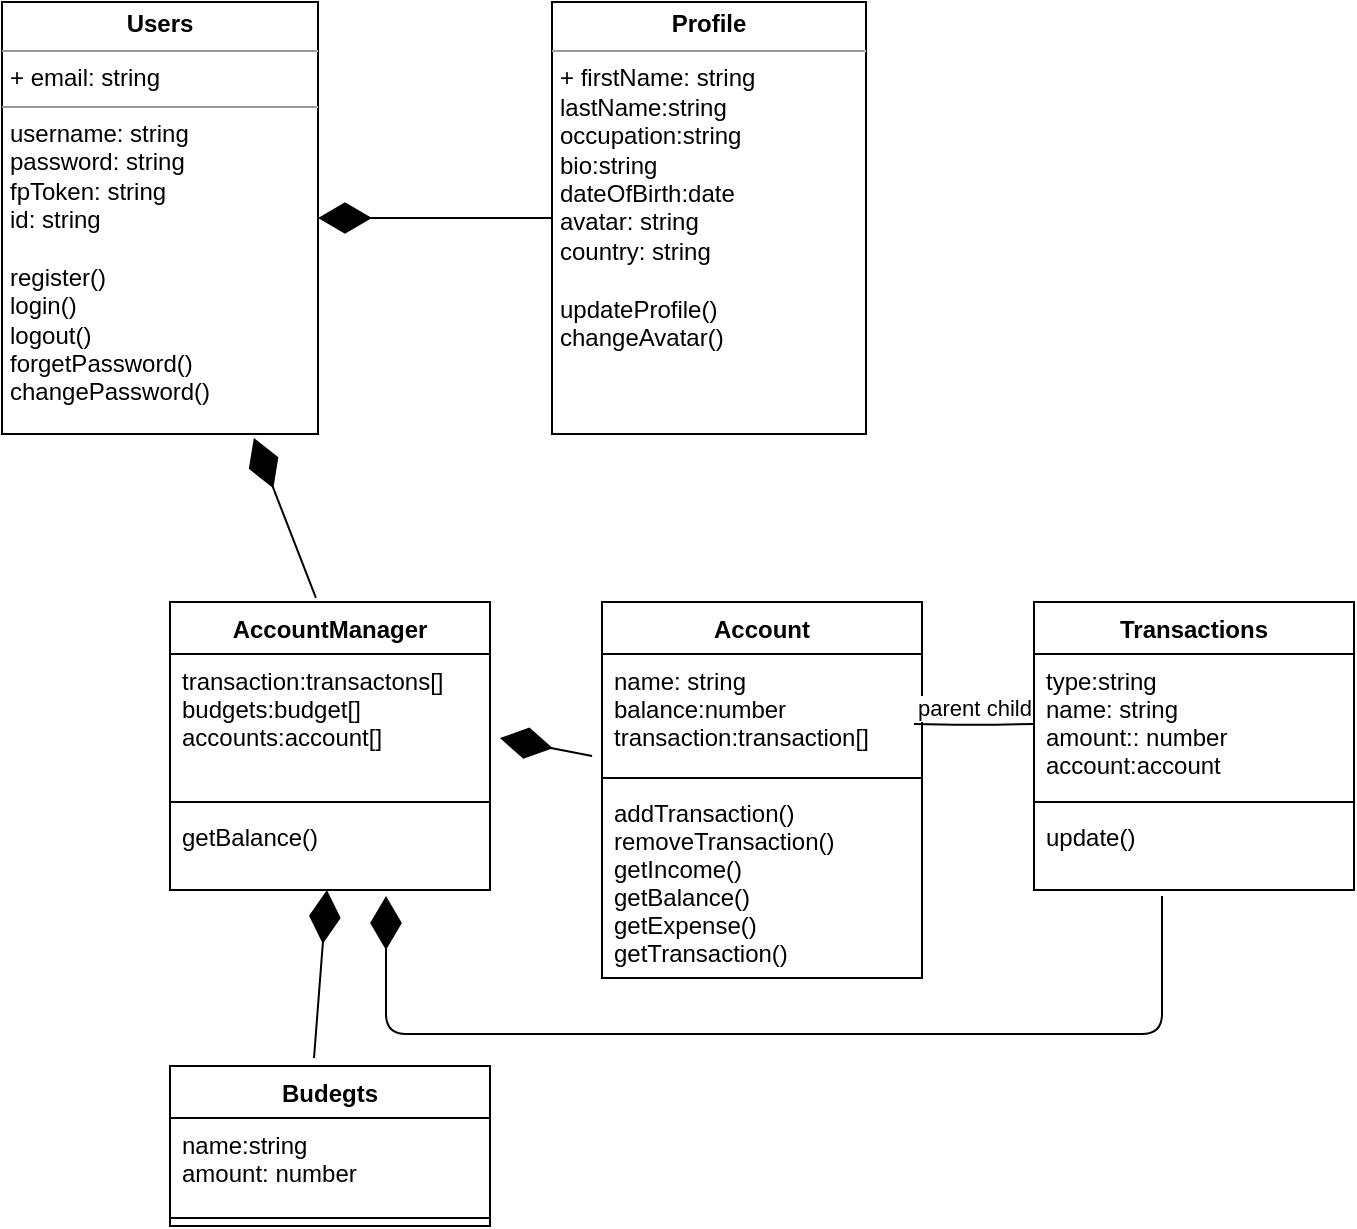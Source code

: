 <mxfile version="14.2.9" type="device"><diagram id="1mXkebp7Yj5oH23X3YE_" name="Page-1"><mxGraphModel dx="1406" dy="1912" grid="1" gridSize="12" guides="1" tooltips="1" connect="1" arrows="1" fold="1" page="1" pageScale="1" pageWidth="827" pageHeight="1169" math="0" shadow="0"><root><mxCell id="0"/><mxCell id="1" parent="0"/><mxCell id="dQaqSQpb89zwJNbQKmp0-2" value="&lt;p style=&quot;margin: 0px ; margin-top: 4px ; text-align: center&quot;&gt;&lt;b&gt;Users&lt;/b&gt;&lt;/p&gt;&lt;hr size=&quot;1&quot;&gt;&lt;p style=&quot;margin: 0px ; margin-left: 4px&quot;&gt;+ email: string&lt;/p&gt;&lt;hr size=&quot;1&quot;&gt;&lt;p style=&quot;margin: 0px ; margin-left: 4px&quot;&gt;username: string&lt;/p&gt;&lt;p style=&quot;margin: 0px ; margin-left: 4px&quot;&gt;password: string&lt;/p&gt;&lt;p style=&quot;margin: 0px ; margin-left: 4px&quot;&gt;fpToken: string&lt;/p&gt;&lt;p style=&quot;margin: 0px ; margin-left: 4px&quot;&gt;id: string&lt;/p&gt;&lt;p style=&quot;margin: 0px ; margin-left: 4px&quot;&gt;&lt;br&gt;&lt;/p&gt;&lt;p style=&quot;margin: 0px ; margin-left: 4px&quot;&gt;register()&lt;/p&gt;&lt;p style=&quot;margin: 0px ; margin-left: 4px&quot;&gt;login()&lt;/p&gt;&lt;p style=&quot;margin: 0px ; margin-left: 4px&quot;&gt;logout()&lt;/p&gt;&lt;p style=&quot;margin: 0px ; margin-left: 4px&quot;&gt;forgetPassword()&lt;/p&gt;&lt;p style=&quot;margin: 0px ; margin-left: 4px&quot;&gt;changePassword()&lt;/p&gt;&lt;p style=&quot;margin: 0px ; margin-left: 4px&quot;&gt;&lt;br&gt;&lt;/p&gt;" style="verticalAlign=top;align=left;overflow=fill;fontSize=12;fontFamily=Helvetica;html=1;" vertex="1" parent="1"><mxGeometry x="60" y="-1116" width="158" height="216" as="geometry"/></mxCell><mxCell id="dQaqSQpb89zwJNbQKmp0-3" value="&lt;p style=&quot;margin: 0px ; margin-top: 4px ; text-align: center&quot;&gt;&lt;b&gt;Profile&lt;/b&gt;&lt;/p&gt;&lt;hr size=&quot;1&quot;&gt;&lt;p style=&quot;margin: 0px ; margin-left: 4px&quot;&gt;+ firstName: string&lt;/p&gt;&lt;p style=&quot;margin: 0px ; margin-left: 4px&quot;&gt;lastName:string&lt;/p&gt;&lt;p style=&quot;margin: 0px ; margin-left: 4px&quot;&gt;occupation:string&lt;/p&gt;&lt;p style=&quot;margin: 0px ; margin-left: 4px&quot;&gt;bio:string&lt;/p&gt;&lt;p style=&quot;margin: 0px ; margin-left: 4px&quot;&gt;dateOfBirth:date&lt;/p&gt;&lt;p style=&quot;margin: 0px ; margin-left: 4px&quot;&gt;avatar: string&lt;/p&gt;&lt;p style=&quot;margin: 0px ; margin-left: 4px&quot;&gt;country: string&lt;/p&gt;&lt;p style=&quot;margin: 0px ; margin-left: 4px&quot;&gt;&lt;span&gt;&lt;br&gt;&lt;/span&gt;&lt;/p&gt;&lt;p style=&quot;margin: 0px ; margin-left: 4px&quot;&gt;&lt;span&gt;updateProfile()&lt;/span&gt;&lt;br&gt;&lt;/p&gt;&lt;p style=&quot;margin: 0px ; margin-left: 4px&quot;&gt;changeAvatar()&lt;/p&gt;&lt;p style=&quot;margin: 0px ; margin-left: 4px&quot;&gt;&lt;br&gt;&lt;/p&gt;" style="verticalAlign=top;align=left;overflow=fill;fontSize=12;fontFamily=Helvetica;html=1;" vertex="1" parent="1"><mxGeometry x="335" y="-1116" width="157" height="216" as="geometry"/></mxCell><mxCell id="dQaqSQpb89zwJNbQKmp0-6" value="AccountManager" style="swimlane;fontStyle=1;align=center;verticalAlign=top;childLayout=stackLayout;horizontal=1;startSize=26;horizontalStack=0;resizeParent=1;resizeParentMax=0;resizeLast=0;collapsible=1;marginBottom=0;" vertex="1" parent="1"><mxGeometry x="144" y="-816" width="160" height="144" as="geometry"/></mxCell><mxCell id="dQaqSQpb89zwJNbQKmp0-7" value="transaction:transactons[]&#10;budgets:budget[]&#10;accounts:account[]" style="text;strokeColor=none;fillColor=none;align=left;verticalAlign=top;spacingLeft=4;spacingRight=4;overflow=hidden;rotatable=0;points=[[0,0.5],[1,0.5]];portConstraint=eastwest;" vertex="1" parent="dQaqSQpb89zwJNbQKmp0-6"><mxGeometry y="26" width="160" height="70" as="geometry"/></mxCell><mxCell id="dQaqSQpb89zwJNbQKmp0-8" value="" style="line;strokeWidth=1;fillColor=none;align=left;verticalAlign=middle;spacingTop=-1;spacingLeft=3;spacingRight=3;rotatable=0;labelPosition=right;points=[];portConstraint=eastwest;" vertex="1" parent="dQaqSQpb89zwJNbQKmp0-6"><mxGeometry y="96" width="160" height="8" as="geometry"/></mxCell><mxCell id="dQaqSQpb89zwJNbQKmp0-9" value="getBalance()" style="text;strokeColor=none;fillColor=none;align=left;verticalAlign=top;spacingLeft=4;spacingRight=4;overflow=hidden;rotatable=0;points=[[0,0.5],[1,0.5]];portConstraint=eastwest;" vertex="1" parent="dQaqSQpb89zwJNbQKmp0-6"><mxGeometry y="104" width="160" height="40" as="geometry"/></mxCell><mxCell id="dQaqSQpb89zwJNbQKmp0-10" value="Account" style="swimlane;fontStyle=1;align=center;verticalAlign=top;childLayout=stackLayout;horizontal=1;startSize=26;horizontalStack=0;resizeParent=1;resizeParentMax=0;resizeLast=0;collapsible=1;marginBottom=0;" vertex="1" parent="1"><mxGeometry x="360" y="-816" width="160" height="188" as="geometry"/></mxCell><mxCell id="dQaqSQpb89zwJNbQKmp0-11" value="name: string&#10;balance:number&#10;transaction:transaction[]" style="text;strokeColor=none;fillColor=none;align=left;verticalAlign=top;spacingLeft=4;spacingRight=4;overflow=hidden;rotatable=0;points=[[0,0.5],[1,0.5]];portConstraint=eastwest;" vertex="1" parent="dQaqSQpb89zwJNbQKmp0-10"><mxGeometry y="26" width="160" height="58" as="geometry"/></mxCell><mxCell id="dQaqSQpb89zwJNbQKmp0-12" value="" style="line;strokeWidth=1;fillColor=none;align=left;verticalAlign=middle;spacingTop=-1;spacingLeft=3;spacingRight=3;rotatable=0;labelPosition=right;points=[];portConstraint=eastwest;" vertex="1" parent="dQaqSQpb89zwJNbQKmp0-10"><mxGeometry y="84" width="160" height="8" as="geometry"/></mxCell><mxCell id="dQaqSQpb89zwJNbQKmp0-13" value="addTransaction()&#10;removeTransaction()&#10;getIncome()&#10;getBalance()&#10;getExpense()&#10;getTransaction()" style="text;strokeColor=none;fillColor=none;align=left;verticalAlign=top;spacingLeft=4;spacingRight=4;overflow=hidden;rotatable=0;points=[[0,0.5],[1,0.5]];portConstraint=eastwest;" vertex="1" parent="dQaqSQpb89zwJNbQKmp0-10"><mxGeometry y="92" width="160" height="96" as="geometry"/></mxCell><mxCell id="dQaqSQpb89zwJNbQKmp0-14" value="Transactions" style="swimlane;fontStyle=1;align=center;verticalAlign=top;childLayout=stackLayout;horizontal=1;startSize=26;horizontalStack=0;resizeParent=1;resizeParentMax=0;resizeLast=0;collapsible=1;marginBottom=0;" vertex="1" parent="1"><mxGeometry x="576" y="-816" width="160" height="144" as="geometry"/></mxCell><mxCell id="dQaqSQpb89zwJNbQKmp0-15" value="type:string&#10;name: string&#10;amount:: number&#10;account:account" style="text;strokeColor=none;fillColor=none;align=left;verticalAlign=top;spacingLeft=4;spacingRight=4;overflow=hidden;rotatable=0;points=[[0,0.5],[1,0.5]];portConstraint=eastwest;" vertex="1" parent="dQaqSQpb89zwJNbQKmp0-14"><mxGeometry y="26" width="160" height="70" as="geometry"/></mxCell><mxCell id="dQaqSQpb89zwJNbQKmp0-16" value="" style="line;strokeWidth=1;fillColor=none;align=left;verticalAlign=middle;spacingTop=-1;spacingLeft=3;spacingRight=3;rotatable=0;labelPosition=right;points=[];portConstraint=eastwest;" vertex="1" parent="dQaqSQpb89zwJNbQKmp0-14"><mxGeometry y="96" width="160" height="8" as="geometry"/></mxCell><mxCell id="dQaqSQpb89zwJNbQKmp0-17" value="update()" style="text;strokeColor=none;fillColor=none;align=left;verticalAlign=top;spacingLeft=4;spacingRight=4;overflow=hidden;rotatable=0;points=[[0,0.5],[1,0.5]];portConstraint=eastwest;" vertex="1" parent="dQaqSQpb89zwJNbQKmp0-14"><mxGeometry y="104" width="160" height="40" as="geometry"/></mxCell><mxCell id="dQaqSQpb89zwJNbQKmp0-18" value="Budegts" style="swimlane;fontStyle=1;align=center;verticalAlign=top;childLayout=stackLayout;horizontal=1;startSize=26;horizontalStack=0;resizeParent=1;resizeParentMax=0;resizeLast=0;collapsible=1;marginBottom=0;" vertex="1" parent="1"><mxGeometry x="144" y="-584" width="160" height="80" as="geometry"/></mxCell><mxCell id="dQaqSQpb89zwJNbQKmp0-19" value="name:string&#10;amount: number" style="text;strokeColor=none;fillColor=none;align=left;verticalAlign=top;spacingLeft=4;spacingRight=4;overflow=hidden;rotatable=0;points=[[0,0.5],[1,0.5]];portConstraint=eastwest;" vertex="1" parent="dQaqSQpb89zwJNbQKmp0-18"><mxGeometry y="26" width="160" height="46" as="geometry"/></mxCell><mxCell id="dQaqSQpb89zwJNbQKmp0-20" value="" style="line;strokeWidth=1;fillColor=none;align=left;verticalAlign=middle;spacingTop=-1;spacingLeft=3;spacingRight=3;rotatable=0;labelPosition=right;points=[];portConstraint=eastwest;" vertex="1" parent="dQaqSQpb89zwJNbQKmp0-18"><mxGeometry y="72" width="160" height="8" as="geometry"/></mxCell><mxCell id="dQaqSQpb89zwJNbQKmp0-25" value="" style="endArrow=none;html=1;edgeStyle=orthogonalEdgeStyle;entryX=0;entryY=0.5;entryDx=0;entryDy=0;" edge="1" parent="1" target="dQaqSQpb89zwJNbQKmp0-15"><mxGeometry relative="1" as="geometry"><mxPoint x="516" y="-755" as="sourcePoint"/><mxPoint x="496" y="-756" as="targetPoint"/></mxGeometry></mxCell><mxCell id="dQaqSQpb89zwJNbQKmp0-26" value="parent" style="edgeLabel;resizable=0;html=1;align=left;verticalAlign=bottom;" connectable="0" vertex="1" parent="dQaqSQpb89zwJNbQKmp0-25"><mxGeometry x="-1" relative="1" as="geometry"/></mxCell><mxCell id="dQaqSQpb89zwJNbQKmp0-27" value="child" style="edgeLabel;resizable=0;html=1;align=right;verticalAlign=bottom;" connectable="0" vertex="1" parent="dQaqSQpb89zwJNbQKmp0-25"><mxGeometry x="1" relative="1" as="geometry"/></mxCell><mxCell id="dQaqSQpb89zwJNbQKmp0-29" value="" style="endArrow=diamondThin;endFill=1;endSize=24;html=1;" edge="1" parent="1" target="dQaqSQpb89zwJNbQKmp0-9"><mxGeometry width="160" relative="1" as="geometry"><mxPoint x="216" y="-588" as="sourcePoint"/><mxPoint x="496" y="-756" as="targetPoint"/></mxGeometry></mxCell><mxCell id="dQaqSQpb89zwJNbQKmp0-30" value="" style="endArrow=diamondThin;endFill=1;endSize=24;html=1;entryX=1.031;entryY=0.6;entryDx=0;entryDy=0;entryPerimeter=0;exitX=-0.031;exitY=0.879;exitDx=0;exitDy=0;exitPerimeter=0;" edge="1" parent="1" source="dQaqSQpb89zwJNbQKmp0-11" target="dQaqSQpb89zwJNbQKmp0-7"><mxGeometry width="160" relative="1" as="geometry"><mxPoint x="408" y="-864" as="sourcePoint"/><mxPoint x="568" y="-864" as="targetPoint"/></mxGeometry></mxCell><mxCell id="dQaqSQpb89zwJNbQKmp0-34" value="" style="endArrow=diamondThin;endFill=1;endSize=24;html=1;exitX=0.4;exitY=1.075;exitDx=0;exitDy=0;exitPerimeter=0;edgeStyle=orthogonalEdgeStyle;" edge="1" parent="1" source="dQaqSQpb89zwJNbQKmp0-17"><mxGeometry width="160" relative="1" as="geometry"><mxPoint x="504" y="-564" as="sourcePoint"/><mxPoint x="252" y="-669" as="targetPoint"/><Array as="points"><mxPoint x="640" y="-600"/><mxPoint x="252" y="-600"/></Array></mxGeometry></mxCell><mxCell id="dQaqSQpb89zwJNbQKmp0-35" value="" style="endArrow=diamondThin;endFill=1;endSize=24;html=1;exitX=0.456;exitY=-0.014;exitDx=0;exitDy=0;exitPerimeter=0;entryX=0.797;entryY=1.009;entryDx=0;entryDy=0;entryPerimeter=0;" edge="1" parent="1" source="dQaqSQpb89zwJNbQKmp0-6" target="dQaqSQpb89zwJNbQKmp0-2"><mxGeometry width="160" relative="1" as="geometry"><mxPoint x="336" y="-756" as="sourcePoint"/><mxPoint x="496" y="-756" as="targetPoint"/></mxGeometry></mxCell><mxCell id="dQaqSQpb89zwJNbQKmp0-37" value="" style="endArrow=diamondThin;endFill=1;endSize=24;html=1;exitX=0;exitY=0.5;exitDx=0;exitDy=0;entryX=1;entryY=0.5;entryDx=0;entryDy=0;" edge="1" parent="1" source="dQaqSQpb89zwJNbQKmp0-3" target="dQaqSQpb89zwJNbQKmp0-2"><mxGeometry width="160" relative="1" as="geometry"><mxPoint x="288" y="-876" as="sourcePoint"/><mxPoint x="448" y="-876" as="targetPoint"/></mxGeometry></mxCell></root></mxGraphModel></diagram></mxfile>